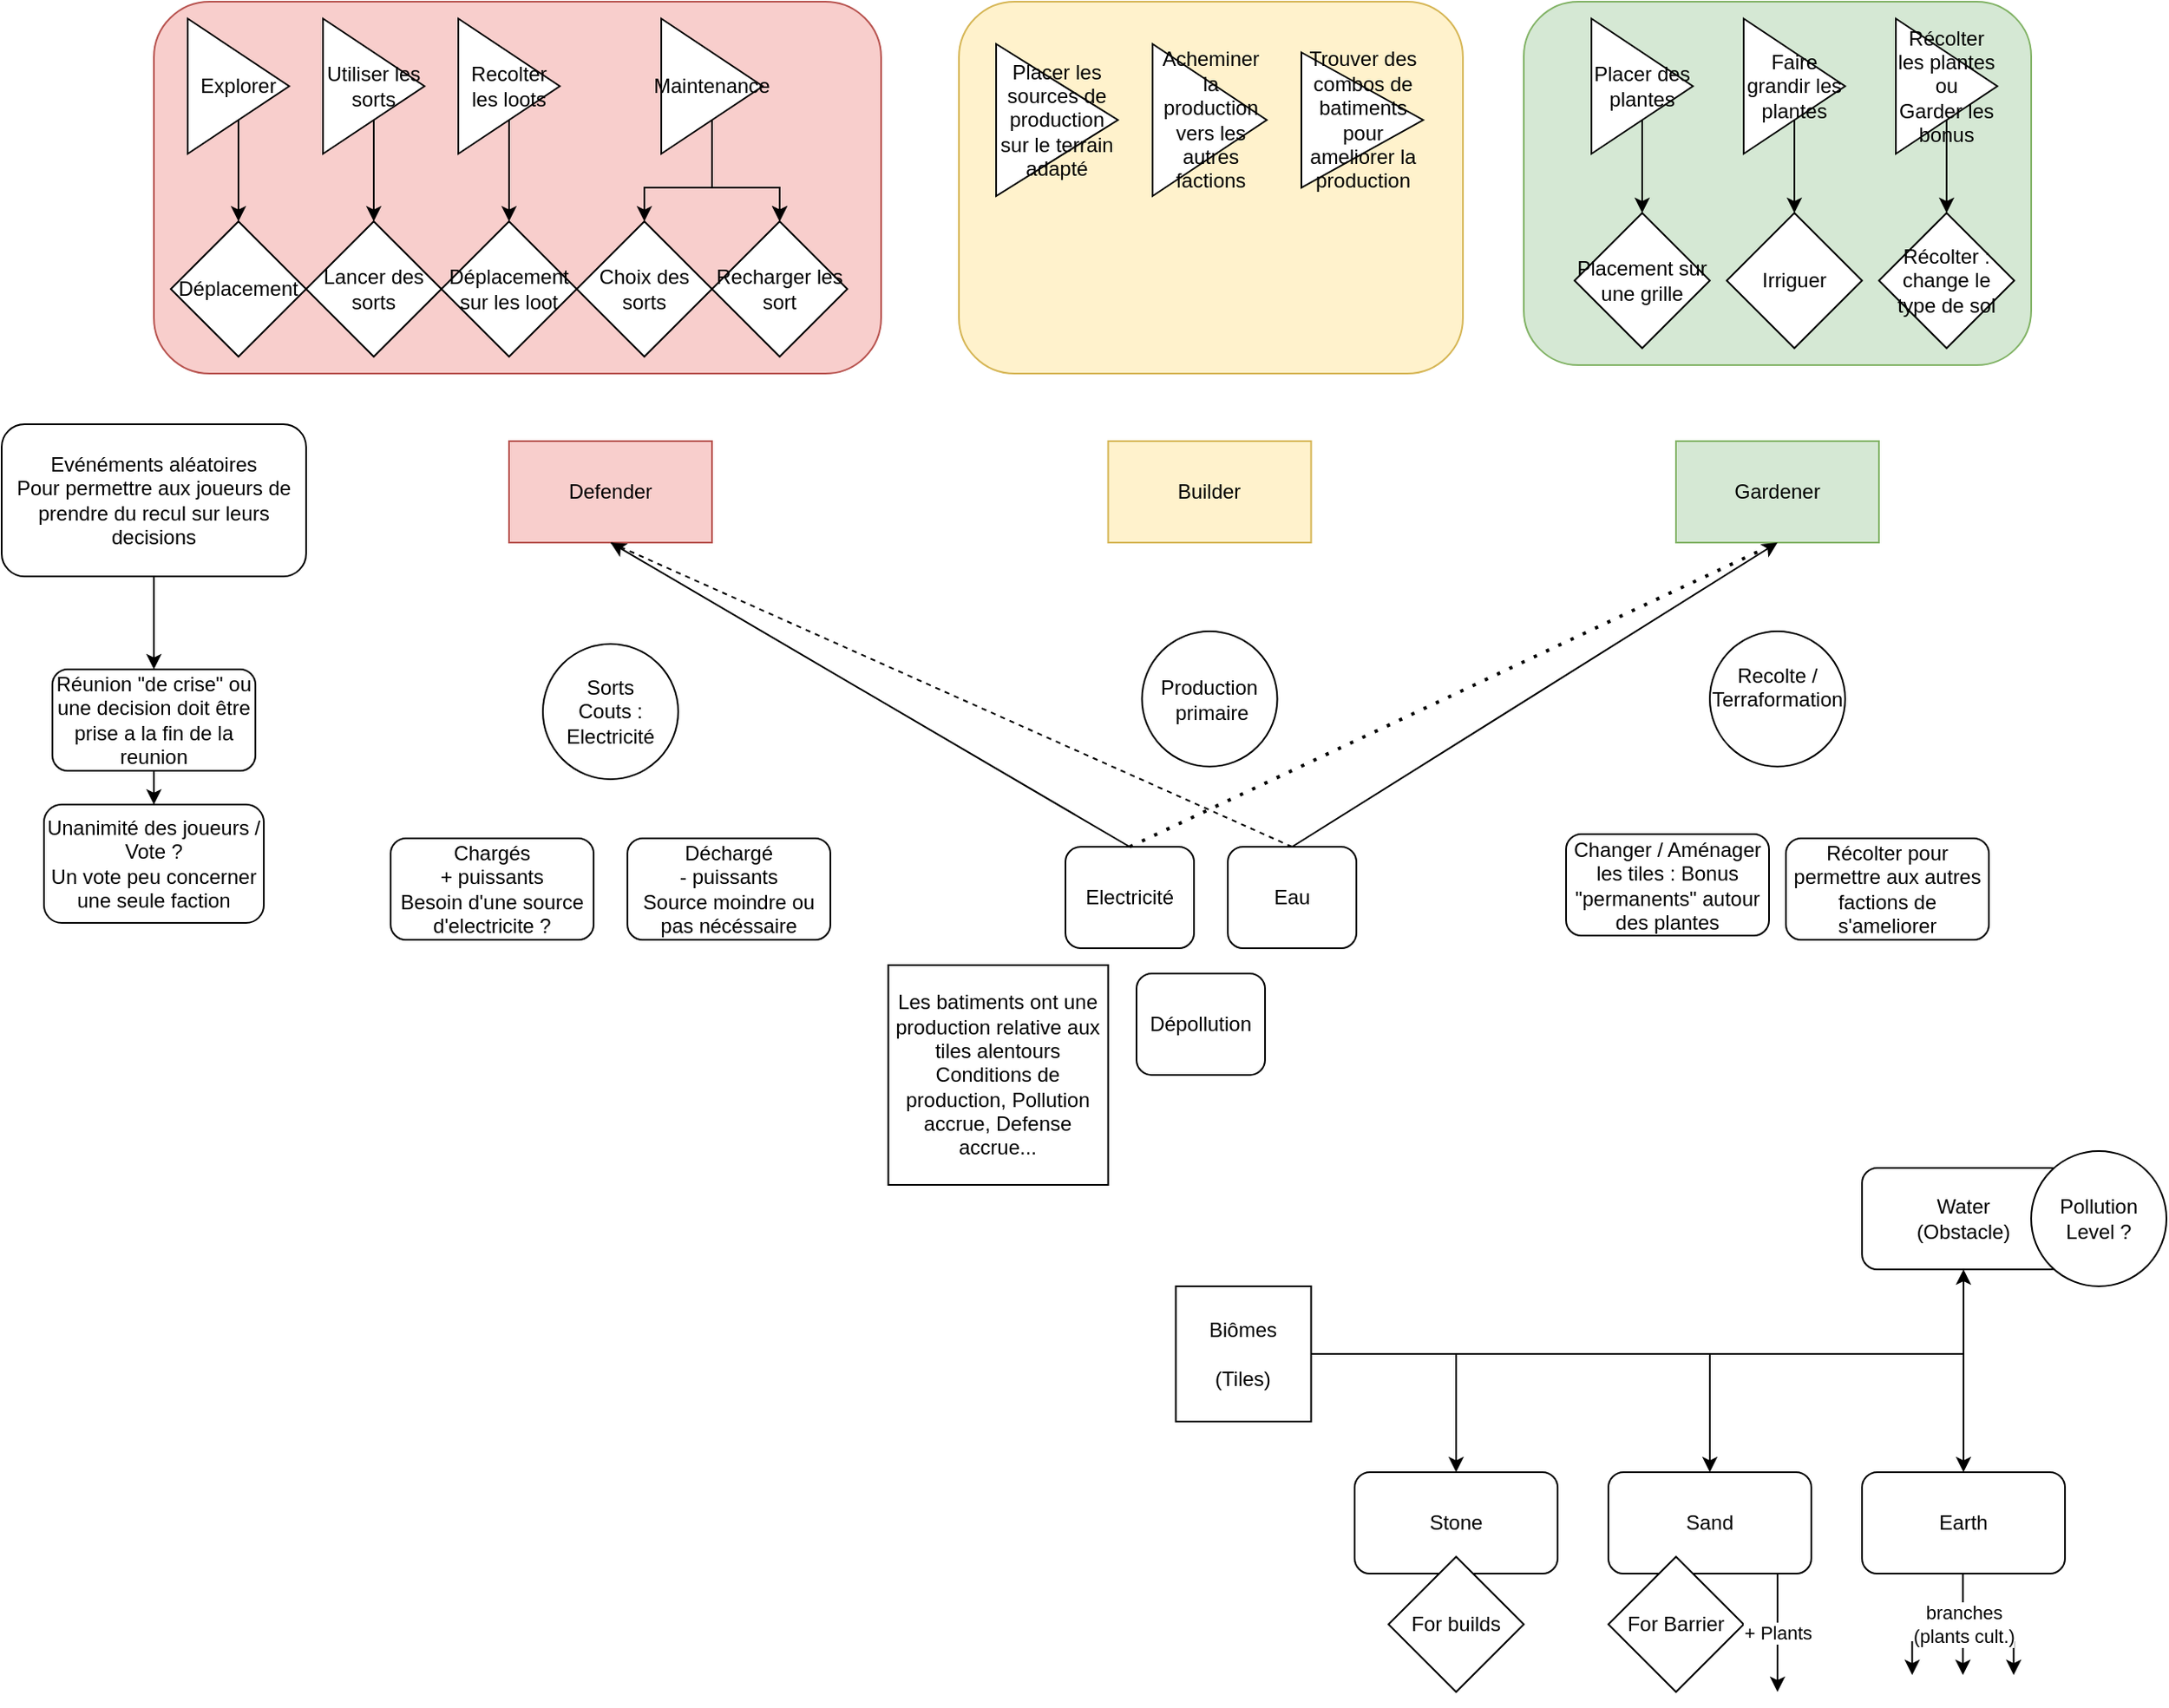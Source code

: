 <mxfile version="26.1.3">
  <diagram id="C5RBs43oDa-KdzZeNtuy" name="Page-1">
    <mxGraphModel dx="2223" dy="850" grid="1" gridSize="10" guides="1" tooltips="1" connect="1" arrows="1" fold="1" page="1" pageScale="1" pageWidth="827" pageHeight="1169" math="0" shadow="0">
      <root>
        <mxCell id="WIyWlLk6GJQsqaUBKTNV-0" />
        <mxCell id="WIyWlLk6GJQsqaUBKTNV-1" parent="WIyWlLk6GJQsqaUBKTNV-0" />
        <mxCell id="QFqRmcgoc48EMrTDS77r-42" value="" style="rounded=1;whiteSpace=wrap;html=1;fillColor=#f8cecc;strokeColor=#b85450;" parent="WIyWlLk6GJQsqaUBKTNV-1" vertex="1">
          <mxGeometry x="-100" width="430" height="220" as="geometry" />
        </mxCell>
        <mxCell id="QFqRmcgoc48EMrTDS77r-45" value="" style="rounded=1;whiteSpace=wrap;html=1;fillColor=#d5e8d4;strokeColor=#82b366;" parent="WIyWlLk6GJQsqaUBKTNV-1" vertex="1">
          <mxGeometry x="710" width="300" height="215" as="geometry" />
        </mxCell>
        <mxCell id="QFqRmcgoc48EMrTDS77r-41" value="" style="rounded=1;whiteSpace=wrap;html=1;fillColor=#fff2cc;strokeColor=#d6b656;" parent="WIyWlLk6GJQsqaUBKTNV-1" vertex="1">
          <mxGeometry x="376" width="298" height="220" as="geometry" />
        </mxCell>
        <mxCell id="c7uLgKNMIQA-5B7GpuEY-1" value="Defender" style="rounded=0;whiteSpace=wrap;html=1;fillColor=#f8cecc;strokeColor=#b85450;" parent="WIyWlLk6GJQsqaUBKTNV-1" vertex="1">
          <mxGeometry x="110" y="260" width="120" height="60" as="geometry" />
        </mxCell>
        <mxCell id="c7uLgKNMIQA-5B7GpuEY-2" value="Builder" style="rounded=0;whiteSpace=wrap;html=1;fillColor=#fff2cc;strokeColor=#d6b656;" parent="WIyWlLk6GJQsqaUBKTNV-1" vertex="1">
          <mxGeometry x="464.25" y="260" width="120" height="60" as="geometry" />
        </mxCell>
        <mxCell id="c7uLgKNMIQA-5B7GpuEY-3" value="Gardener" style="rounded=0;whiteSpace=wrap;html=1;fillColor=#d5e8d4;strokeColor=#82b366;" parent="WIyWlLk6GJQsqaUBKTNV-1" vertex="1">
          <mxGeometry x="800" y="260" width="120" height="60" as="geometry" />
        </mxCell>
        <mxCell id="c7uLgKNMIQA-5B7GpuEY-7" value="&lt;div&gt;Sorts&lt;br&gt;Couts : Electricité&lt;/div&gt;" style="ellipse;whiteSpace=wrap;html=1;aspect=fixed;" parent="WIyWlLk6GJQsqaUBKTNV-1" vertex="1">
          <mxGeometry x="130" y="380" width="80" height="80" as="geometry" />
        </mxCell>
        <mxCell id="c7uLgKNMIQA-5B7GpuEY-9" value="&lt;div&gt;Chargés&lt;br&gt;+ puissants&lt;br&gt;Besoin d&#39;une source d&#39;electricite ?&lt;/div&gt;" style="rounded=1;whiteSpace=wrap;html=1;" parent="WIyWlLk6GJQsqaUBKTNV-1" vertex="1">
          <mxGeometry x="40" y="495" width="120" height="60" as="geometry" />
        </mxCell>
        <mxCell id="c7uLgKNMIQA-5B7GpuEY-10" value="&lt;div&gt;Déchargé&lt;br&gt;- puissants&lt;br&gt;Source moindre ou pas nécéssaire &lt;br&gt;&lt;/div&gt;" style="rounded=1;whiteSpace=wrap;html=1;" parent="WIyWlLk6GJQsqaUBKTNV-1" vertex="1">
          <mxGeometry x="180" y="495" width="120" height="60" as="geometry" />
        </mxCell>
        <mxCell id="c7uLgKNMIQA-5B7GpuEY-14" value="&lt;div&gt;Production&lt;/div&gt;&amp;nbsp;primaire" style="ellipse;whiteSpace=wrap;html=1;aspect=fixed;" parent="WIyWlLk6GJQsqaUBKTNV-1" vertex="1">
          <mxGeometry x="484.25" y="372.5" width="80" height="80" as="geometry" />
        </mxCell>
        <mxCell id="c7uLgKNMIQA-5B7GpuEY-15" value="Eau" style="rounded=1;whiteSpace=wrap;html=1;" parent="WIyWlLk6GJQsqaUBKTNV-1" vertex="1">
          <mxGeometry x="535" y="500" width="76" height="60" as="geometry" />
        </mxCell>
        <mxCell id="c7uLgKNMIQA-5B7GpuEY-16" value="Electricité" style="rounded=1;whiteSpace=wrap;html=1;" parent="WIyWlLk6GJQsqaUBKTNV-1" vertex="1">
          <mxGeometry x="439" y="500" width="76" height="60" as="geometry" />
        </mxCell>
        <mxCell id="c7uLgKNMIQA-5B7GpuEY-17" value="Dépollution" style="rounded=1;whiteSpace=wrap;html=1;" parent="WIyWlLk6GJQsqaUBKTNV-1" vertex="1">
          <mxGeometry x="481" y="575" width="76" height="60" as="geometry" />
        </mxCell>
        <mxCell id="c7uLgKNMIQA-5B7GpuEY-18" value="&lt;div&gt;Recolte / Terraformation&lt;/div&gt;&lt;div&gt;&lt;br&gt;&lt;/div&gt;" style="ellipse;whiteSpace=wrap;html=1;aspect=fixed;" parent="WIyWlLk6GJQsqaUBKTNV-1" vertex="1">
          <mxGeometry x="820" y="372.5" width="80" height="80" as="geometry" />
        </mxCell>
        <mxCell id="c7uLgKNMIQA-5B7GpuEY-19" value="Changer / Aménager les tiles : Bonus &quot;permanents&quot; autour des plantes" style="rounded=1;whiteSpace=wrap;html=1;" parent="WIyWlLk6GJQsqaUBKTNV-1" vertex="1">
          <mxGeometry x="735" y="492.5" width="120" height="60" as="geometry" />
        </mxCell>
        <mxCell id="c7uLgKNMIQA-5B7GpuEY-21" value="Récolter pour permettre aux autres factions de s&#39;ameliorer" style="rounded=1;whiteSpace=wrap;html=1;" parent="WIyWlLk6GJQsqaUBKTNV-1" vertex="1">
          <mxGeometry x="865" y="495" width="120" height="60" as="geometry" />
        </mxCell>
        <mxCell id="QFqRmcgoc48EMrTDS77r-21" value="" style="edgeStyle=orthogonalEdgeStyle;rounded=0;orthogonalLoop=1;jettySize=auto;html=1;" parent="WIyWlLk6GJQsqaUBKTNV-1" source="c7uLgKNMIQA-5B7GpuEY-22" target="QFqRmcgoc48EMrTDS77r-18" edge="1">
          <mxGeometry relative="1" as="geometry" />
        </mxCell>
        <mxCell id="c7uLgKNMIQA-5B7GpuEY-22" value="Explorer" style="triangle;whiteSpace=wrap;html=1;" parent="WIyWlLk6GJQsqaUBKTNV-1" vertex="1">
          <mxGeometry x="-80" y="10" width="60" height="80" as="geometry" />
        </mxCell>
        <mxCell id="QFqRmcgoc48EMrTDS77r-22" value="" style="edgeStyle=orthogonalEdgeStyle;rounded=0;orthogonalLoop=1;jettySize=auto;html=1;" parent="WIyWlLk6GJQsqaUBKTNV-1" source="c7uLgKNMIQA-5B7GpuEY-24" target="QFqRmcgoc48EMrTDS77r-19" edge="1">
          <mxGeometry relative="1" as="geometry" />
        </mxCell>
        <mxCell id="c7uLgKNMIQA-5B7GpuEY-24" value="Utiliser les sorts" style="triangle;whiteSpace=wrap;html=1;" parent="WIyWlLk6GJQsqaUBKTNV-1" vertex="1">
          <mxGeometry y="10" width="60" height="80" as="geometry" />
        </mxCell>
        <mxCell id="QFqRmcgoc48EMrTDS77r-23" value="" style="edgeStyle=orthogonalEdgeStyle;rounded=0;orthogonalLoop=1;jettySize=auto;html=1;" parent="WIyWlLk6GJQsqaUBKTNV-1" source="c7uLgKNMIQA-5B7GpuEY-25" target="QFqRmcgoc48EMrTDS77r-20" edge="1">
          <mxGeometry relative="1" as="geometry" />
        </mxCell>
        <mxCell id="c7uLgKNMIQA-5B7GpuEY-25" value="Recolter les loots" style="triangle;whiteSpace=wrap;html=1;" parent="WIyWlLk6GJQsqaUBKTNV-1" vertex="1">
          <mxGeometry x="80" y="10" width="60" height="80" as="geometry" />
        </mxCell>
        <mxCell id="c7uLgKNMIQA-5B7GpuEY-26" value="&lt;div&gt;Placer les sources de production&lt;/div&gt;sur le terrain adapté" style="triangle;whiteSpace=wrap;html=1;" parent="WIyWlLk6GJQsqaUBKTNV-1" vertex="1">
          <mxGeometry x="398" y="25" width="72" height="90" as="geometry" />
        </mxCell>
        <mxCell id="c7uLgKNMIQA-5B7GpuEY-27" value="Acheminer la production vers les autres factions" style="triangle;whiteSpace=wrap;html=1;" parent="WIyWlLk6GJQsqaUBKTNV-1" vertex="1">
          <mxGeometry x="490.5" y="25" width="67.5" height="90" as="geometry" />
        </mxCell>
        <mxCell id="c7uLgKNMIQA-5B7GpuEY-28" value="Trouver des combos de batiments pour ameliorer la production" style="triangle;whiteSpace=wrap;html=1;" parent="WIyWlLk6GJQsqaUBKTNV-1" vertex="1">
          <mxGeometry x="578.5" y="30" width="72" height="80" as="geometry" />
        </mxCell>
        <mxCell id="sBj8BA107kENnDJZsWmS-2" value="" style="endArrow=classic;html=1;rounded=0;exitX=0.5;exitY=0;exitDx=0;exitDy=0;entryX=0.5;entryY=1;entryDx=0;entryDy=0;" parent="WIyWlLk6GJQsqaUBKTNV-1" source="c7uLgKNMIQA-5B7GpuEY-16" target="c7uLgKNMIQA-5B7GpuEY-1" edge="1">
          <mxGeometry width="50" height="50" relative="1" as="geometry">
            <mxPoint x="390" y="370" as="sourcePoint" />
            <mxPoint x="290" y="310" as="targetPoint" />
          </mxGeometry>
        </mxCell>
        <mxCell id="sBj8BA107kENnDJZsWmS-3" value="" style="endArrow=classic;html=1;rounded=0;entryX=0.5;entryY=1;entryDx=0;entryDy=0;exitX=0.5;exitY=0;exitDx=0;exitDy=0;" parent="WIyWlLk6GJQsqaUBKTNV-1" source="c7uLgKNMIQA-5B7GpuEY-15" target="c7uLgKNMIQA-5B7GpuEY-3" edge="1">
          <mxGeometry width="50" height="50" relative="1" as="geometry">
            <mxPoint x="390" y="370" as="sourcePoint" />
            <mxPoint x="440" y="320" as="targetPoint" />
          </mxGeometry>
        </mxCell>
        <mxCell id="sBj8BA107kENnDJZsWmS-4" value="" style="endArrow=none;dashed=1;html=1;rounded=0;exitX=0.5;exitY=0;exitDx=0;exitDy=0;entryX=0.5;entryY=1;entryDx=0;entryDy=0;" parent="WIyWlLk6GJQsqaUBKTNV-1" source="c7uLgKNMIQA-5B7GpuEY-15" target="c7uLgKNMIQA-5B7GpuEY-1" edge="1">
          <mxGeometry width="50" height="50" relative="1" as="geometry">
            <mxPoint x="470" y="550" as="sourcePoint" />
            <mxPoint x="440" y="320" as="targetPoint" />
          </mxGeometry>
        </mxCell>
        <mxCell id="sBj8BA107kENnDJZsWmS-5" value="" style="endArrow=none;dashed=1;html=1;dashPattern=1 3;strokeWidth=2;rounded=0;entryX=0.5;entryY=1;entryDx=0;entryDy=0;exitX=0.5;exitY=0;exitDx=0;exitDy=0;" parent="WIyWlLk6GJQsqaUBKTNV-1" source="c7uLgKNMIQA-5B7GpuEY-16" target="c7uLgKNMIQA-5B7GpuEY-3" edge="1">
          <mxGeometry width="50" height="50" relative="1" as="geometry">
            <mxPoint x="390" y="370" as="sourcePoint" />
            <mxPoint x="440" y="320" as="targetPoint" />
          </mxGeometry>
        </mxCell>
        <mxCell id="QFqRmcgoc48EMrTDS77r-15" value="Choix des sorts" style="rhombus;whiteSpace=wrap;html=1;" parent="WIyWlLk6GJQsqaUBKTNV-1" vertex="1">
          <mxGeometry x="150" y="130" width="80" height="80" as="geometry" />
        </mxCell>
        <mxCell id="QFqRmcgoc48EMrTDS77r-18" value="Déplacement" style="rhombus;whiteSpace=wrap;html=1;" parent="WIyWlLk6GJQsqaUBKTNV-1" vertex="1">
          <mxGeometry x="-90" y="130" width="80" height="80" as="geometry" />
        </mxCell>
        <mxCell id="QFqRmcgoc48EMrTDS77r-19" value="Lancer des sorts" style="rhombus;whiteSpace=wrap;html=1;" parent="WIyWlLk6GJQsqaUBKTNV-1" vertex="1">
          <mxGeometry x="-10" y="130" width="80" height="80" as="geometry" />
        </mxCell>
        <mxCell id="QFqRmcgoc48EMrTDS77r-20" value="Déplacement sur les loot" style="rhombus;whiteSpace=wrap;html=1;" parent="WIyWlLk6GJQsqaUBKTNV-1" vertex="1">
          <mxGeometry x="70" y="130" width="80" height="80" as="geometry" />
        </mxCell>
        <mxCell id="QFqRmcgoc48EMrTDS77r-26" value="" style="edgeStyle=orthogonalEdgeStyle;rounded=0;orthogonalLoop=1;jettySize=auto;html=1;" parent="WIyWlLk6GJQsqaUBKTNV-1" source="QFqRmcgoc48EMrTDS77r-24" target="QFqRmcgoc48EMrTDS77r-25" edge="1">
          <mxGeometry relative="1" as="geometry" />
        </mxCell>
        <mxCell id="QFqRmcgoc48EMrTDS77r-24" value="Evénéments aléatoires&lt;br&gt;Pour permettre aux joueurs de prendre du recul sur leurs decisions" style="rounded=1;whiteSpace=wrap;html=1;" parent="WIyWlLk6GJQsqaUBKTNV-1" vertex="1">
          <mxGeometry x="-190" y="250" width="180" height="90" as="geometry" />
        </mxCell>
        <mxCell id="QFqRmcgoc48EMrTDS77r-29" value="" style="edgeStyle=orthogonalEdgeStyle;rounded=0;orthogonalLoop=1;jettySize=auto;html=1;" parent="WIyWlLk6GJQsqaUBKTNV-1" source="QFqRmcgoc48EMrTDS77r-25" target="QFqRmcgoc48EMrTDS77r-28" edge="1">
          <mxGeometry relative="1" as="geometry" />
        </mxCell>
        <mxCell id="QFqRmcgoc48EMrTDS77r-25" value="Réunion &quot;de crise&quot; ou une decision doit être prise a la fin de la reunion" style="whiteSpace=wrap;html=1;rounded=1;" parent="WIyWlLk6GJQsqaUBKTNV-1" vertex="1">
          <mxGeometry x="-160" y="395" width="120" height="60" as="geometry" />
        </mxCell>
        <mxCell id="QFqRmcgoc48EMrTDS77r-28" value="Unanimité des joueurs / Vote ?&lt;br&gt;Un vote peu concerner une seule faction" style="whiteSpace=wrap;html=1;rounded=1;" parent="WIyWlLk6GJQsqaUBKTNV-1" vertex="1">
          <mxGeometry x="-165" y="475" width="130" height="70" as="geometry" />
        </mxCell>
        <mxCell id="QFqRmcgoc48EMrTDS77r-31" value="" style="edgeStyle=orthogonalEdgeStyle;rounded=0;orthogonalLoop=1;jettySize=auto;html=1;" parent="WIyWlLk6GJQsqaUBKTNV-1" source="QFqRmcgoc48EMrTDS77r-32" target="QFqRmcgoc48EMrTDS77r-37" edge="1">
          <mxGeometry relative="1" as="geometry" />
        </mxCell>
        <mxCell id="QFqRmcgoc48EMrTDS77r-32" value="&lt;div&gt;Placer des plantes&lt;/div&gt;" style="triangle;whiteSpace=wrap;html=1;" parent="WIyWlLk6GJQsqaUBKTNV-1" vertex="1">
          <mxGeometry x="750" y="10" width="60" height="80" as="geometry" />
        </mxCell>
        <mxCell id="QFqRmcgoc48EMrTDS77r-33" value="" style="edgeStyle=orthogonalEdgeStyle;rounded=0;orthogonalLoop=1;jettySize=auto;html=1;" parent="WIyWlLk6GJQsqaUBKTNV-1" source="QFqRmcgoc48EMrTDS77r-34" target="QFqRmcgoc48EMrTDS77r-38" edge="1">
          <mxGeometry relative="1" as="geometry" />
        </mxCell>
        <mxCell id="QFqRmcgoc48EMrTDS77r-34" value="&lt;div&gt;Faire grandir les plantes&lt;/div&gt;" style="triangle;whiteSpace=wrap;html=1;" parent="WIyWlLk6GJQsqaUBKTNV-1" vertex="1">
          <mxGeometry x="840" y="10" width="60" height="80" as="geometry" />
        </mxCell>
        <mxCell id="QFqRmcgoc48EMrTDS77r-35" value="" style="edgeStyle=orthogonalEdgeStyle;rounded=0;orthogonalLoop=1;jettySize=auto;html=1;" parent="WIyWlLk6GJQsqaUBKTNV-1" source="QFqRmcgoc48EMrTDS77r-36" target="QFqRmcgoc48EMrTDS77r-39" edge="1">
          <mxGeometry relative="1" as="geometry" />
        </mxCell>
        <mxCell id="QFqRmcgoc48EMrTDS77r-36" value="&lt;div&gt;Récolter les plantes ou&lt;br&gt;Garder les bonus&lt;/div&gt;" style="triangle;whiteSpace=wrap;html=1;" parent="WIyWlLk6GJQsqaUBKTNV-1" vertex="1">
          <mxGeometry x="930" y="10" width="60" height="80" as="geometry" />
        </mxCell>
        <mxCell id="QFqRmcgoc48EMrTDS77r-37" value="Placement sur une grille" style="rhombus;whiteSpace=wrap;html=1;" parent="WIyWlLk6GJQsqaUBKTNV-1" vertex="1">
          <mxGeometry x="740" y="125" width="80" height="80" as="geometry" />
        </mxCell>
        <mxCell id="QFqRmcgoc48EMrTDS77r-38" value="&lt;div&gt;Irriguer&lt;/div&gt;" style="rhombus;whiteSpace=wrap;html=1;" parent="WIyWlLk6GJQsqaUBKTNV-1" vertex="1">
          <mxGeometry x="830" y="125" width="80" height="80" as="geometry" />
        </mxCell>
        <mxCell id="QFqRmcgoc48EMrTDS77r-39" value="&lt;div&gt;Récolter : change le type de sol&lt;/div&gt;" style="rhombus;whiteSpace=wrap;html=1;" parent="WIyWlLk6GJQsqaUBKTNV-1" vertex="1">
          <mxGeometry x="920" y="125" width="80" height="80" as="geometry" />
        </mxCell>
        <mxCell id="OX3ee-QgY27DxvNO8J1W-4" style="edgeStyle=orthogonalEdgeStyle;rounded=0;orthogonalLoop=1;jettySize=auto;html=1;exitX=1;exitY=0.5;exitDx=0;exitDy=0;" parent="WIyWlLk6GJQsqaUBKTNV-1" source="OX3ee-QgY27DxvNO8J1W-0" target="OX3ee-QgY27DxvNO8J1W-1" edge="1">
          <mxGeometry relative="1" as="geometry" />
        </mxCell>
        <mxCell id="OX3ee-QgY27DxvNO8J1W-5" style="edgeStyle=orthogonalEdgeStyle;rounded=0;orthogonalLoop=1;jettySize=auto;html=1;entryX=0.5;entryY=0;entryDx=0;entryDy=0;" parent="WIyWlLk6GJQsqaUBKTNV-1" source="OX3ee-QgY27DxvNO8J1W-0" target="OX3ee-QgY27DxvNO8J1W-2" edge="1">
          <mxGeometry relative="1" as="geometry" />
        </mxCell>
        <mxCell id="OX3ee-QgY27DxvNO8J1W-6" style="edgeStyle=orthogonalEdgeStyle;rounded=0;orthogonalLoop=1;jettySize=auto;html=1;" parent="WIyWlLk6GJQsqaUBKTNV-1" source="OX3ee-QgY27DxvNO8J1W-0" target="OX3ee-QgY27DxvNO8J1W-3" edge="1">
          <mxGeometry relative="1" as="geometry" />
        </mxCell>
        <mxCell id="OX3ee-QgY27DxvNO8J1W-9" style="edgeStyle=orthogonalEdgeStyle;rounded=0;orthogonalLoop=1;jettySize=auto;html=1;entryX=0.5;entryY=1;entryDx=0;entryDy=0;" parent="WIyWlLk6GJQsqaUBKTNV-1" source="OX3ee-QgY27DxvNO8J1W-0" target="OX3ee-QgY27DxvNO8J1W-8" edge="1">
          <mxGeometry relative="1" as="geometry" />
        </mxCell>
        <mxCell id="OX3ee-QgY27DxvNO8J1W-0" value="&lt;div&gt;Biômes&lt;/div&gt;&lt;div&gt;&lt;br&gt;&lt;/div&gt;&lt;div&gt;(Tiles)&lt;/div&gt;" style="whiteSpace=wrap;html=1;aspect=fixed;" parent="WIyWlLk6GJQsqaUBKTNV-1" vertex="1">
          <mxGeometry x="504.25" y="760" width="80" height="80" as="geometry" />
        </mxCell>
        <mxCell id="OX3ee-QgY27DxvNO8J1W-1" value="Stone" style="rounded=1;whiteSpace=wrap;html=1;" parent="WIyWlLk6GJQsqaUBKTNV-1" vertex="1">
          <mxGeometry x="610" y="870" width="120" height="60" as="geometry" />
        </mxCell>
        <mxCell id="OX3ee-QgY27DxvNO8J1W-2" value="Sand" style="rounded=1;whiteSpace=wrap;html=1;" parent="WIyWlLk6GJQsqaUBKTNV-1" vertex="1">
          <mxGeometry x="760" y="870" width="120" height="60" as="geometry" />
        </mxCell>
        <mxCell id="OX3ee-QgY27DxvNO8J1W-3" value="Earth" style="rounded=1;whiteSpace=wrap;html=1;" parent="WIyWlLk6GJQsqaUBKTNV-1" vertex="1">
          <mxGeometry x="910" y="870" width="120" height="60" as="geometry" />
        </mxCell>
        <mxCell id="OX3ee-QgY27DxvNO8J1W-8" value="Water&lt;br&gt;(Obstacle)" style="rounded=1;whiteSpace=wrap;html=1;" parent="WIyWlLk6GJQsqaUBKTNV-1" vertex="1">
          <mxGeometry x="910" y="690" width="120" height="60" as="geometry" />
        </mxCell>
        <mxCell id="OX3ee-QgY27DxvNO8J1W-15" value="&lt;div&gt;Pollution&lt;/div&gt;&lt;div&gt;Level ?&lt;/div&gt;" style="ellipse;whiteSpace=wrap;html=1;aspect=fixed;" parent="WIyWlLk6GJQsqaUBKTNV-1" vertex="1">
          <mxGeometry x="1010" y="680" width="80" height="80" as="geometry" />
        </mxCell>
        <mxCell id="OX3ee-QgY27DxvNO8J1W-28" value="" style="endArrow=classic;html=1;rounded=0;" edge="1" parent="WIyWlLk6GJQsqaUBKTNV-1">
          <mxGeometry width="50" height="50" relative="1" as="geometry">
            <mxPoint x="939.66" y="970" as="sourcePoint" />
            <mxPoint x="939.66" y="990" as="targetPoint" />
          </mxGeometry>
        </mxCell>
        <mxCell id="9BGeH49eqrdHwqwy5LLH-2" value="" style="edgeStyle=orthogonalEdgeStyle;rounded=0;orthogonalLoop=1;jettySize=auto;html=1;" edge="1" parent="WIyWlLk6GJQsqaUBKTNV-1" source="9BGeH49eqrdHwqwy5LLH-0" target="9BGeH49eqrdHwqwy5LLH-1">
          <mxGeometry relative="1" as="geometry" />
        </mxCell>
        <mxCell id="OX3ee-QgY27DxvNO8J1W-29" value="" style="endArrow=classic;html=1;rounded=0;" edge="1" parent="WIyWlLk6GJQsqaUBKTNV-1">
          <mxGeometry width="50" height="50" relative="1" as="geometry">
            <mxPoint x="999.66" y="970" as="sourcePoint" />
            <mxPoint x="999.66" y="990" as="targetPoint" />
          </mxGeometry>
        </mxCell>
        <mxCell id="9BGeH49eqrdHwqwy5LLH-3" value="" style="edgeStyle=orthogonalEdgeStyle;rounded=0;orthogonalLoop=1;jettySize=auto;html=1;" edge="1" parent="WIyWlLk6GJQsqaUBKTNV-1" source="9BGeH49eqrdHwqwy5LLH-0" target="9BGeH49eqrdHwqwy5LLH-1">
          <mxGeometry relative="1" as="geometry" />
        </mxCell>
        <mxCell id="OX3ee-QgY27DxvNO8J1W-30" value="" style="endArrow=classic;html=1;rounded=0;exitX=0.5;exitY=1;exitDx=0;exitDy=0;" edge="1" parent="WIyWlLk6GJQsqaUBKTNV-1">
          <mxGeometry relative="1" as="geometry">
            <mxPoint x="969.66" y="930" as="sourcePoint" />
            <mxPoint x="969.66" y="990" as="targetPoint" />
          </mxGeometry>
        </mxCell>
        <mxCell id="OX3ee-QgY27DxvNO8J1W-31" value="&lt;div&gt;branches&lt;/div&gt;&lt;div&gt;(plants cult.)&lt;/div&gt;" style="edgeLabel;resizable=0;html=1;;align=center;verticalAlign=middle;" connectable="0" vertex="1" parent="OX3ee-QgY27DxvNO8J1W-30">
          <mxGeometry relative="1" as="geometry" />
        </mxCell>
        <mxCell id="9BGeH49eqrdHwqwy5LLH-5" value="" style="edgeStyle=orthogonalEdgeStyle;rounded=0;orthogonalLoop=1;jettySize=auto;html=1;" edge="1" parent="WIyWlLk6GJQsqaUBKTNV-1" source="9BGeH49eqrdHwqwy5LLH-0" target="QFqRmcgoc48EMrTDS77r-15">
          <mxGeometry relative="1" as="geometry" />
        </mxCell>
        <mxCell id="OX3ee-QgY27DxvNO8J1W-36" value="For builds" style="rhombus;whiteSpace=wrap;html=1;" vertex="1" parent="WIyWlLk6GJQsqaUBKTNV-1">
          <mxGeometry x="630" y="920" width="80" height="80" as="geometry" />
        </mxCell>
        <mxCell id="9BGeH49eqrdHwqwy5LLH-0" value="&lt;div&gt;Maintenance&lt;/div&gt;" style="triangle;whiteSpace=wrap;html=1;" vertex="1" parent="WIyWlLk6GJQsqaUBKTNV-1">
          <mxGeometry x="200" y="10" width="60" height="80" as="geometry" />
        </mxCell>
        <mxCell id="OX3ee-QgY27DxvNO8J1W-37" value="For Barrier" style="rhombus;whiteSpace=wrap;html=1;" vertex="1" parent="WIyWlLk6GJQsqaUBKTNV-1">
          <mxGeometry x="760" y="920" width="80" height="80" as="geometry" />
        </mxCell>
        <mxCell id="9BGeH49eqrdHwqwy5LLH-1" value="&lt;div&gt;Recharger les sort&lt;/div&gt;" style="rhombus;whiteSpace=wrap;html=1;" vertex="1" parent="WIyWlLk6GJQsqaUBKTNV-1">
          <mxGeometry x="230" y="130" width="80" height="80" as="geometry" />
        </mxCell>
        <mxCell id="OX3ee-QgY27DxvNO8J1W-38" value="" style="endArrow=classic;html=1;rounded=0;exitX=0.834;exitY=1.001;exitDx=0;exitDy=0;exitPerimeter=0;" edge="1" parent="WIyWlLk6GJQsqaUBKTNV-1" source="OX3ee-QgY27DxvNO8J1W-2">
          <mxGeometry relative="1" as="geometry">
            <mxPoint x="720" y="840" as="sourcePoint" />
            <mxPoint x="860" y="1000" as="targetPoint" />
          </mxGeometry>
        </mxCell>
        <mxCell id="OX3ee-QgY27DxvNO8J1W-39" value="+ Plants" style="edgeLabel;resizable=0;html=1;;align=center;verticalAlign=middle;" connectable="0" vertex="1" parent="OX3ee-QgY27DxvNO8J1W-38">
          <mxGeometry relative="1" as="geometry" />
        </mxCell>
        <mxCell id="9BGeH49eqrdHwqwy5LLH-6" value="Les batiments ont une production relative aux tiles alentours&lt;br&gt;Conditions de production, Pollution accrue, Defense accrue..." style="whiteSpace=wrap;html=1;aspect=fixed;" vertex="1" parent="WIyWlLk6GJQsqaUBKTNV-1">
          <mxGeometry x="334.25" y="570" width="130" height="130" as="geometry" />
        </mxCell>
      </root>
    </mxGraphModel>
  </diagram>
</mxfile>
